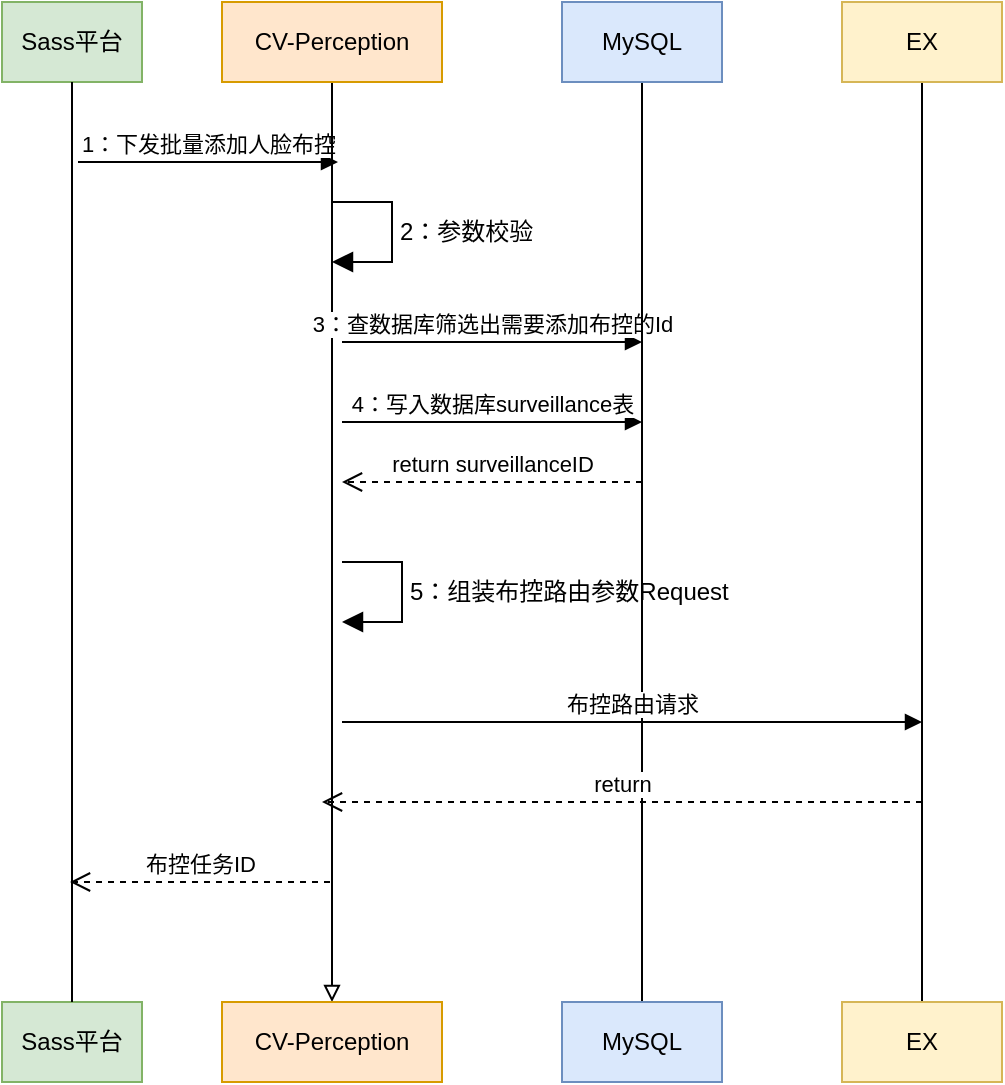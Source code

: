 <mxfile version="24.7.6">
  <diagram name="第 1 页" id="n_6nn0jm9UmdCqAoWa3z">
    <mxGraphModel dx="1147" dy="737" grid="1" gridSize="10" guides="1" tooltips="1" connect="1" arrows="1" fold="1" page="1" pageScale="1" pageWidth="827" pageHeight="1169" math="0" shadow="0">
      <root>
        <mxCell id="0" />
        <mxCell id="1" parent="0" />
        <mxCell id="QWO3AXBvJyJojy_lZUSo-1" value="" style="group" vertex="1" connectable="0" parent="1">
          <mxGeometry x="60" y="120" width="70" height="540" as="geometry" />
        </mxCell>
        <mxCell id="QWO3AXBvJyJojy_lZUSo-2" value="Sass平台" style="rounded=0;whiteSpace=wrap;html=1;fillColor=#d5e8d4;strokeColor=#82b366;" vertex="1" parent="QWO3AXBvJyJojy_lZUSo-1">
          <mxGeometry width="70" height="40" as="geometry" />
        </mxCell>
        <mxCell id="QWO3AXBvJyJojy_lZUSo-3" value="Sass平台" style="rounded=0;whiteSpace=wrap;html=1;fillColor=#d5e8d4;strokeColor=#82b366;" vertex="1" parent="QWO3AXBvJyJojy_lZUSo-1">
          <mxGeometry y="500" width="70" height="40" as="geometry" />
        </mxCell>
        <mxCell id="QWO3AXBvJyJojy_lZUSo-4" style="edgeStyle=orthogonalEdgeStyle;rounded=0;orthogonalLoop=1;jettySize=auto;html=1;exitX=0.5;exitY=1;exitDx=0;exitDy=0;entryX=0.5;entryY=0;entryDx=0;entryDy=0;endArrow=none;endFill=0;" edge="1" parent="QWO3AXBvJyJojy_lZUSo-1" source="QWO3AXBvJyJojy_lZUSo-2" target="QWO3AXBvJyJojy_lZUSo-3">
          <mxGeometry relative="1" as="geometry" />
        </mxCell>
        <mxCell id="QWO3AXBvJyJojy_lZUSo-5" value="1：下发批量添加人脸布控" style="html=1;verticalAlign=bottom;endArrow=block;curved=0;rounded=0;" edge="1" parent="QWO3AXBvJyJojy_lZUSo-1">
          <mxGeometry width="80" relative="1" as="geometry">
            <mxPoint x="38" y="80" as="sourcePoint" />
            <mxPoint x="168" y="80" as="targetPoint" />
          </mxGeometry>
        </mxCell>
        <mxCell id="QWO3AXBvJyJojy_lZUSo-6" value="布控任务ID" style="html=1;verticalAlign=bottom;endArrow=open;endSize=8;curved=0;rounded=0;dashed=1;" edge="1" parent="QWO3AXBvJyJojy_lZUSo-1">
          <mxGeometry relative="1" as="geometry">
            <mxPoint x="164" y="440" as="sourcePoint" />
            <mxPoint x="34" y="440" as="targetPoint" />
          </mxGeometry>
        </mxCell>
        <mxCell id="QWO3AXBvJyJojy_lZUSo-7" value="" style="group" vertex="1" connectable="0" parent="1">
          <mxGeometry x="170" y="120" width="110" height="540" as="geometry" />
        </mxCell>
        <mxCell id="QWO3AXBvJyJojy_lZUSo-8" style="edgeStyle=orthogonalEdgeStyle;rounded=0;orthogonalLoop=1;jettySize=auto;html=1;exitX=0.5;exitY=1;exitDx=0;exitDy=0;entryX=0.5;entryY=0;entryDx=0;entryDy=0;endArrow=block;endFill=0;verticalAlign=bottom;curved=0;" edge="1" parent="QWO3AXBvJyJojy_lZUSo-7" source="QWO3AXBvJyJojy_lZUSo-9" target="QWO3AXBvJyJojy_lZUSo-10">
          <mxGeometry relative="1" as="geometry" />
        </mxCell>
        <mxCell id="QWO3AXBvJyJojy_lZUSo-9" value="CV-Perception" style="rounded=0;whiteSpace=wrap;html=1;fillColor=#ffe6cc;strokeColor=#d79b00;" vertex="1" parent="QWO3AXBvJyJojy_lZUSo-7">
          <mxGeometry width="110" height="40" as="geometry" />
        </mxCell>
        <mxCell id="QWO3AXBvJyJojy_lZUSo-10" value="CV-Perception" style="rounded=0;whiteSpace=wrap;html=1;fillColor=#ffe6cc;strokeColor=#d79b00;" vertex="1" parent="QWO3AXBvJyJojy_lZUSo-7">
          <mxGeometry y="500" width="110" height="40" as="geometry" />
        </mxCell>
        <mxCell id="QWO3AXBvJyJojy_lZUSo-11" value="2：参数校验" style="html=1;align=left;spacingLeft=2;endArrow=block;rounded=0;edgeStyle=orthogonalEdgeStyle;curved=0;rounded=0;fontSize=12;startSize=8;endSize=8;" edge="1" parent="QWO3AXBvJyJojy_lZUSo-7">
          <mxGeometry relative="1" as="geometry">
            <mxPoint x="55" y="100" as="sourcePoint" />
            <Array as="points">
              <mxPoint x="85" y="130" />
            </Array>
            <mxPoint x="55" y="130" as="targetPoint" />
          </mxGeometry>
        </mxCell>
        <mxCell id="QWO3AXBvJyJojy_lZUSo-14" value="5：组装布控路由参数Request" style="html=1;align=left;spacingLeft=2;endArrow=block;rounded=0;edgeStyle=orthogonalEdgeStyle;curved=0;rounded=0;fontSize=12;startSize=8;endSize=8;" edge="1" parent="QWO3AXBvJyJojy_lZUSo-7">
          <mxGeometry relative="1" as="geometry">
            <mxPoint x="60" y="280" as="sourcePoint" />
            <Array as="points">
              <mxPoint x="90" y="310" />
            </Array>
            <mxPoint x="60" y="310" as="targetPoint" />
          </mxGeometry>
        </mxCell>
        <mxCell id="QWO3AXBvJyJojy_lZUSo-26" value="3：查数据库筛选出需要添加布控的Id" style="html=1;verticalAlign=bottom;endArrow=block;curved=0;rounded=0;" edge="1" parent="QWO3AXBvJyJojy_lZUSo-7">
          <mxGeometry width="80" relative="1" as="geometry">
            <mxPoint x="60" y="170" as="sourcePoint" />
            <mxPoint x="210" y="170" as="targetPoint" />
          </mxGeometry>
        </mxCell>
        <mxCell id="QWO3AXBvJyJojy_lZUSo-13" value="return surveillanceID" style="html=1;verticalAlign=bottom;endArrow=open;dashed=1;endSize=8;curved=0;rounded=0;" edge="1" parent="QWO3AXBvJyJojy_lZUSo-7">
          <mxGeometry relative="1" as="geometry">
            <mxPoint x="210" y="240" as="sourcePoint" />
            <mxPoint x="60" y="240" as="targetPoint" />
          </mxGeometry>
        </mxCell>
        <mxCell id="QWO3AXBvJyJojy_lZUSo-17" value="" style="group" vertex="1" connectable="0" parent="1">
          <mxGeometry x="340" y="120" width="80" height="540" as="geometry" />
        </mxCell>
        <mxCell id="QWO3AXBvJyJojy_lZUSo-18" style="edgeStyle=orthogonalEdgeStyle;rounded=0;orthogonalLoop=1;jettySize=auto;html=1;exitX=0.5;exitY=1;exitDx=0;exitDy=0;entryX=0.5;entryY=0;entryDx=0;entryDy=0;endArrow=none;endFill=0;" edge="1" parent="QWO3AXBvJyJojy_lZUSo-17" source="QWO3AXBvJyJojy_lZUSo-19" target="QWO3AXBvJyJojy_lZUSo-20">
          <mxGeometry relative="1" as="geometry" />
        </mxCell>
        <mxCell id="QWO3AXBvJyJojy_lZUSo-19" value="MySQL" style="rounded=0;whiteSpace=wrap;html=1;fillColor=#dae8fc;strokeColor=#6c8ebf;" vertex="1" parent="QWO3AXBvJyJojy_lZUSo-17">
          <mxGeometry width="80" height="40" as="geometry" />
        </mxCell>
        <mxCell id="QWO3AXBvJyJojy_lZUSo-20" value="MySQL" style="rounded=0;whiteSpace=wrap;html=1;fillColor=#dae8fc;strokeColor=#6c8ebf;" vertex="1" parent="QWO3AXBvJyJojy_lZUSo-17">
          <mxGeometry y="500" width="80" height="40" as="geometry" />
        </mxCell>
        <mxCell id="QWO3AXBvJyJojy_lZUSo-21" value="" style="group" vertex="1" connectable="0" parent="1">
          <mxGeometry x="480" y="120" width="80" height="540" as="geometry" />
        </mxCell>
        <mxCell id="QWO3AXBvJyJojy_lZUSo-22" style="edgeStyle=orthogonalEdgeStyle;rounded=0;orthogonalLoop=1;jettySize=auto;html=1;exitX=0.5;exitY=1;exitDx=0;exitDy=0;entryX=0.5;entryY=0;entryDx=0;entryDy=0;endArrow=none;endFill=0;" edge="1" parent="QWO3AXBvJyJojy_lZUSo-21" source="QWO3AXBvJyJojy_lZUSo-23" target="QWO3AXBvJyJojy_lZUSo-24">
          <mxGeometry relative="1" as="geometry" />
        </mxCell>
        <mxCell id="QWO3AXBvJyJojy_lZUSo-23" value="EX" style="rounded=0;whiteSpace=wrap;html=1;fillColor=#fff2cc;strokeColor=#d6b656;" vertex="1" parent="QWO3AXBvJyJojy_lZUSo-21">
          <mxGeometry width="80" height="40" as="geometry" />
        </mxCell>
        <mxCell id="QWO3AXBvJyJojy_lZUSo-24" value="EX" style="rounded=0;whiteSpace=wrap;html=1;fillColor=#fff2cc;strokeColor=#d6b656;" vertex="1" parent="QWO3AXBvJyJojy_lZUSo-21">
          <mxGeometry y="500" width="80" height="40" as="geometry" />
        </mxCell>
        <mxCell id="QWO3AXBvJyJojy_lZUSo-16" value="return" style="html=1;verticalAlign=bottom;endArrow=open;dashed=1;endSize=8;curved=0;rounded=0;" edge="1" parent="1">
          <mxGeometry relative="1" as="geometry">
            <mxPoint x="520" y="520" as="sourcePoint" />
            <mxPoint x="220" y="520" as="targetPoint" />
          </mxGeometry>
        </mxCell>
        <mxCell id="QWO3AXBvJyJojy_lZUSo-15" value="布控路由请求" style="html=1;verticalAlign=bottom;endArrow=block;curved=0;rounded=0;" edge="1" parent="1">
          <mxGeometry width="80" relative="1" as="geometry">
            <mxPoint x="230" y="480" as="sourcePoint" />
            <mxPoint x="520" y="480" as="targetPoint" />
          </mxGeometry>
        </mxCell>
        <mxCell id="QWO3AXBvJyJojy_lZUSo-12" value="4：写入数据库surveillance表" style="html=1;verticalAlign=bottom;endArrow=block;curved=0;rounded=0;" edge="1" parent="1">
          <mxGeometry width="80" relative="1" as="geometry">
            <mxPoint x="230" y="330" as="sourcePoint" />
            <mxPoint x="380" y="330" as="targetPoint" />
          </mxGeometry>
        </mxCell>
      </root>
    </mxGraphModel>
  </diagram>
</mxfile>
